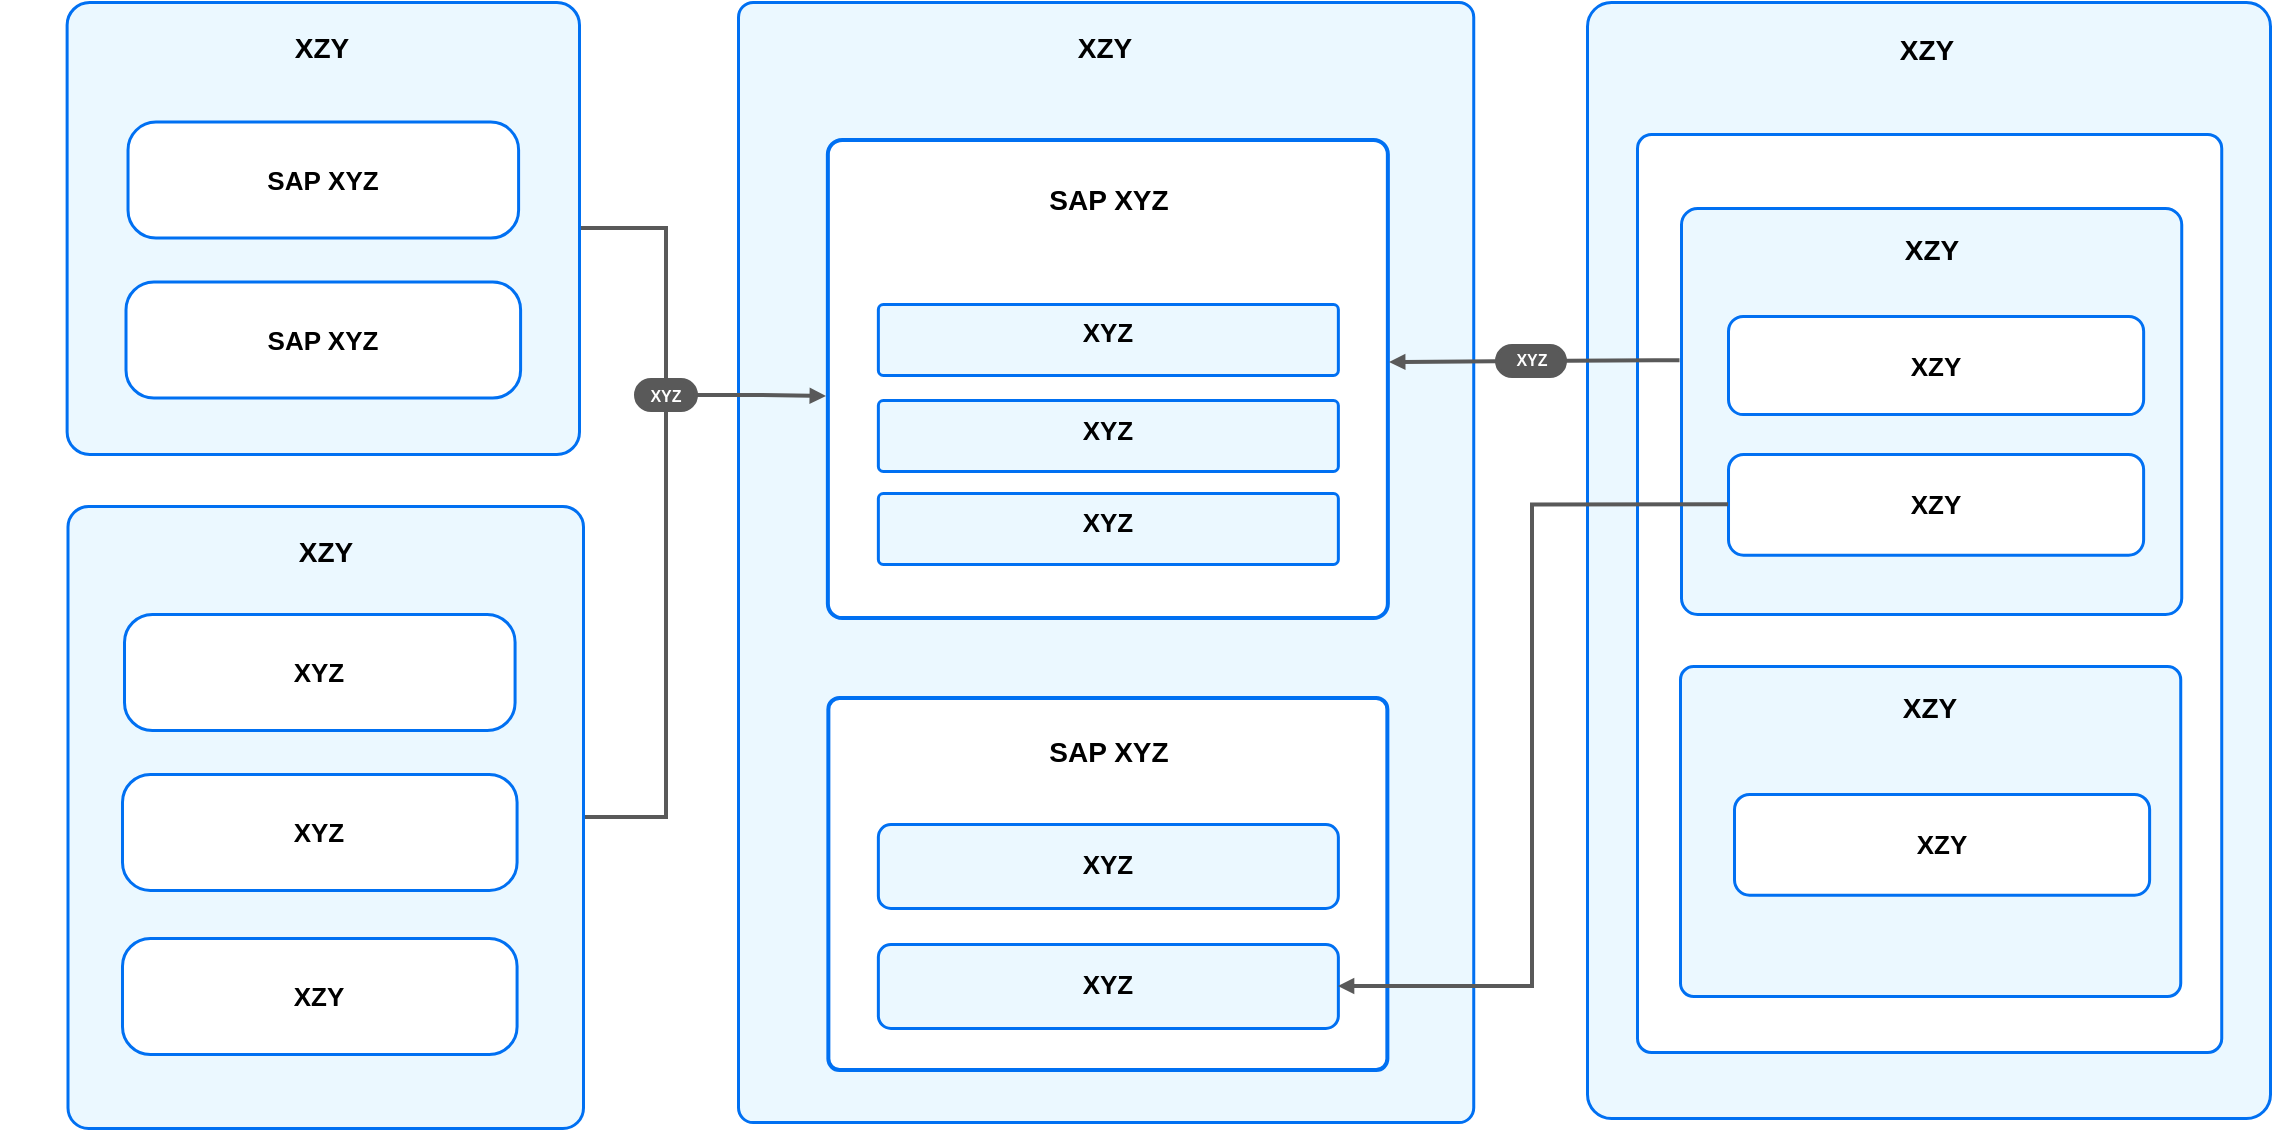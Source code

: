 <mxfile version="26.0.9">
  <diagram name="Page-1" id="D2mkemK1pfjjcZlUskxY">
    <mxGraphModel dx="1761" dy="2732" grid="1" gridSize="10" guides="0" tooltips="1" connect="1" arrows="1" fold="1" page="1" pageScale="1" pageWidth="1100" pageHeight="850" math="0" shadow="0">
      <root>
        <mxCell id="0" />
        <mxCell id="1" parent="0" />
        <mxCell id="FTVYmsemLhQfNNow4BaC-87" value="&lt;p style=&quot;margin-top: 6pt ; margin-bottom: 0pt ; margin-left: 0in ; direction: ltr ; unicode-bidi: embed ; vertical-align: baseline ; word-break: normal ; font-size: 14px&quot;&gt;&lt;br&gt;&lt;/p&gt;" style="rounded=1;whiteSpace=wrap;html=1;align=center;fontStyle=1;verticalAlign=middle;strokeColor=#0070F2;fillColor=#EBF8FF;strokeWidth=1.5;fontSize=12;fontFamily=Helvetica;container=0;recursiveResize=0;collapsible=0;fontColor=default;arcSize=2;" parent="1" vertex="1">
          <mxGeometry x="390" y="-1598" width="367.62" height="560" as="geometry" />
        </mxCell>
        <mxCell id="FTVYmsemLhQfNNow4BaC-88" value="&lt;span style=&quot;caret-color: rgba(0, 0, 0, 0); color: rgba(0, 0, 0, 0); font-family: monospace; font-size: 0px; font-style: normal; font-variant-caps: normal; font-weight: 400; letter-spacing: normal; text-align: start; text-indent: 0px; text-transform: none; word-spacing: 0px; -webkit-text-stroke-width: 0px; background-color: rgb(248, 249, 250); text-decoration: none; float: none; display: inline !important;&quot;&gt;%3CmxGraphModel%3E%3Croot%3E%3CmxCell%20id%3D%220%22%2F%3E%3CmxCell%20id%3D%221%22%20parent%3D%220%22%2F%3E%3CmxCell%20id%3D%222%22%20value%3D%22%26lt%3Bp%20style%3D%26quot%3Bcaret-color%3A%20rgb(0%2C%200%2C%200)%3B%20color%3A%20rgb(0%2C%200%2C%200)%3B%20margin-top%3A%200pt%3B%20margin-bottom%3A%200pt%3B%20margin-left%3A%200in%3B%20direction%3A%20ltr%3B%20unicode-bidi%3A%20embed%3B%20word-break%3A%20normal%3B%26quot%3B%26gt%3B%26lt%3Bspan%20style%3D%26quot%3Bcolor%3A%20rgb(89%2C%2089%2C%2089)%3B%20font-size%3A%2016px%3B%20font-weight%3A%20700%3B%26quot%3B%26gt%3BSAP%20Data%20Warehouse%26amp%3Bnbsp%3BCloud%26lt%3B%2Fspan%26gt%3B%26lt%3Bbr%26gt%3B%26lt%3B%2Fp%26gt%3B%22%20style%3D%22rounded%3D0%3BwhiteSpace%3Dwrap%3Bhtml%3D1%3BstrokeColor%3D%23B3B3B3%3BstrokeWidth%3D2%3BfillColor%3Dnone%3Balign%3Dleft%3BverticalAlign%3Dtop%3BfontSize%3D11%3BfontFamily%3DArial%3Bcontainer%3D1%3BrecursiveResize%3D0%3Bcollapsible%3D0%3BfontColor%3D%23595959%3B%22%20vertex%3D%221%22%20parent%3D%221%22%3E%3CmxGeometry%20x%3D%22600%22%20y%3D%22560%22%20width%3D%22400%22%20height%3D%22435%22%20as%3D%22geometry%22%2F%3E%3C%2FmxCell%3E%3CmxCell%20id%3D%223%22%20style%3D%22edgeStyle%3Dnone%3Brounded%3D0%3BorthogonalLoop%3D1%3BjettySize%3Dauto%3Bhtml%3D1%3BentryX%3D0%3BentryY%3D0.5%3BentryDx%3D0%3BentryDy%3D0%3Bdashed%3D1%3BstartArrow%3Dclassic%3BstartFill%3D1%3BendArrow%3Dclassic%3BendFill%3D1%3BstrokeColor%3D%23C0399F%3BstrokeWidth%3D1%3BfontSize%3D16%3B%22%20edge%3D%221%22%20parent%3D%222%22%3E%3CmxGeometry%20relative%3D%221%22%20as%3D%22geometry%22%3E%3CmxPoint%20x%3D%22377%22%20y%3D%2277%22%20as%3D%22sourcePoint%22%2F%3E%3CmxPoint%20x%3D%22377%22%20y%3D%2277%22%20as%3D%22targetPoint%22%2F%3E%3C%2FmxGeometry%3E%3C%2FmxCell%3E" style="rounded=1;whiteSpace=wrap;html=1;strokeColor=#0070F2;strokeWidth=2;fillColor=default;align=left;verticalAlign=top;fontSize=11;fontFamily=Arial;container=0;recursiveResize=0;collapsible=0;fontColor=#595959;arcSize=3;" parent="1" vertex="1">
          <mxGeometry x="434.93" y="-1529" width="280" height="239" as="geometry" />
        </mxCell>
        <mxCell id="FTVYmsemLhQfNNow4BaC-89" value="" style="rounded=1;whiteSpace=wrap;html=1;fontSize=11;fontFamily=Arial;align=left;verticalAlign=top;fillColor=default;strokeColor=#0070F2;fontColor=#595959;strokeWidth=2;container=0;arcSize=3;" parent="1" vertex="1">
          <mxGeometry x="435.18" y="-1250" width="279.5" height="186" as="geometry" />
        </mxCell>
        <mxCell id="FTVYmsemLhQfNNow4BaC-90" value="&lt;b style=&quot;font-size: 14px;&quot;&gt;SAP XYZ&lt;/b&gt;" style="text;html=1;strokeColor=none;fillColor=none;align=center;verticalAlign=middle;whiteSpace=wrap;rounded=0;fontSize=14;fontColor=#000000;opacity=0;container=0;" parent="1" vertex="1">
          <mxGeometry x="436" y="-1238" width="279" height="30" as="geometry" />
        </mxCell>
        <mxCell id="FTVYmsemLhQfNNow4BaC-91" value="&lt;p style=&quot;margin-top: 0pt; margin-bottom: 0pt; margin-left: 0in; direction: ltr; unicode-bidi: embed; word-break: normal; font-size: 13px;&quot;&gt;&lt;/p&gt;&lt;div style=&quot;font-size: 13px;&quot;&gt;&lt;p style=&quot;margin-top: 0pt; margin-bottom: 0pt; margin-left: 0in; direction: ltr; unicode-bidi: embed; word-break: normal; font-size: 13px;&quot;&gt;XYZ&lt;/p&gt;&lt;/div&gt;&lt;p style=&quot;font-size: 13px;&quot;&gt;&lt;/p&gt;" style="rounded=1;whiteSpace=wrap;html=1;strokeColor=#0070F2;strokeWidth=1.5;fillColor=#EBF8FF;align=center;verticalAlign=top;fontStyle=1;fontSize=13;fontFamily=Arial;fontColor=#000000;spacingTop=6;container=0;" parent="1" vertex="1">
          <mxGeometry x="459.93" y="-1187" width="230" height="42" as="geometry" />
        </mxCell>
        <mxCell id="FTVYmsemLhQfNNow4BaC-93" value="&lt;p style=&quot;margin-top: 0pt; margin-bottom: 0pt; margin-left: 0in; direction: ltr; unicode-bidi: embed; word-break: normal; font-size: 13px;&quot;&gt;&lt;/p&gt;&lt;div style=&quot;font-size: 13px;&quot;&gt;&lt;p style=&quot;margin-top: 0pt; margin-bottom: 0pt; margin-left: 0in; direction: ltr; unicode-bidi: embed; word-break: normal; font-size: 13px;&quot;&gt;XYZ&lt;/p&gt;&lt;/div&gt;&lt;p style=&quot;font-size: 13px;&quot;&gt;&lt;/p&gt;" style="rounded=1;whiteSpace=wrap;html=1;strokeColor=#0070F2;strokeWidth=1.5;fillColor=#EBF8FF;align=center;verticalAlign=top;fontStyle=1;fontSize=13;fontFamily=Arial;fontColor=#000000;spacingTop=6;container=0;" parent="1" vertex="1">
          <mxGeometry x="459.93" y="-1127" width="230" height="42" as="geometry" />
        </mxCell>
        <mxCell id="FTVYmsemLhQfNNow4BaC-95" style="edgeStyle=orthogonalEdgeStyle;rounded=0;orthogonalLoop=1;jettySize=auto;html=1;exitX=0.5;exitY=1;exitDx=0;exitDy=0;fontFamily=Helvetica;fontSize=15;fontColor=#595959;strokeColor=#595959;strokeWidth=2;" parent="1" edge="1">
          <mxGeometry relative="1" as="geometry">
            <mxPoint x="549.014" y="-1270.5" as="sourcePoint" />
            <mxPoint x="549.014" y="-1270.5" as="targetPoint" />
          </mxGeometry>
        </mxCell>
        <mxCell id="FTVYmsemLhQfNNow4BaC-96" value="&lt;font style=&quot;font-size: 14px;&quot;&gt;&lt;span style=&quot;font-size: 14px;&quot;&gt;&lt;b style=&quot;font-size: 14px;&quot;&gt;SAP XYZ&lt;/b&gt;&lt;/span&gt;&lt;/font&gt;" style="text;whiteSpace=wrap;html=1;align=center;spacing=0;container=0;fontColor=default;fontSize=14;" parent="1" vertex="1">
          <mxGeometry x="436" y="-1512" width="279" height="30.06" as="geometry" />
        </mxCell>
        <mxCell id="FTVYmsemLhQfNNow4BaC-102" value="&lt;p style=&quot;margin-top: 0pt; margin-bottom: 0pt; margin-left: 0in; direction: ltr; unicode-bidi: embed; word-break: normal; font-size: 13px;&quot;&gt;&lt;/p&gt;&lt;div style=&quot;line-height: 150%; font-size: 13px;&quot;&gt;&lt;font style=&quot;font-size: 13px; line-height: 2.1;&quot; face=&quot;Helvetica&quot;&gt;XYZ&lt;/font&gt;&lt;br style=&quot;font-size: 13px;&quot;&gt;&lt;/div&gt;&lt;p style=&quot;font-size: 13px;&quot;&gt;&lt;/p&gt;" style="rounded=1;whiteSpace=wrap;html=1;strokeColor=#0070F2;strokeWidth=1.5;fillColor=#EBF8FF;align=center;verticalAlign=middle;fontStyle=1;fontSize=13;fontFamily=Arial;fontColor=#000000;spacing=-1;spacingTop=8;container=0;arcSize=7;flipH=0;" parent="1" vertex="1">
          <mxGeometry x="459.93" y="-1399" width="230" height="35.51" as="geometry" />
        </mxCell>
        <mxCell id="FTVYmsemLhQfNNow4BaC-103" value="&lt;p style=&quot;margin-top: 0pt; margin-bottom: 0pt; margin-left: 0in; direction: ltr; unicode-bidi: embed; word-break: normal; font-size: 13px;&quot;&gt;&lt;/p&gt;&lt;div style=&quot;font-size: 13px;&quot;&gt;&lt;font style=&quot;font-size: 13px; line-height: 2.1;&quot; face=&quot;Helvetica&quot;&gt;XYZ&lt;/font&gt;&lt;br style=&quot;font-size: 13px;&quot;&gt;&lt;/div&gt;&lt;p style=&quot;font-size: 13px;&quot;&gt;&lt;/p&gt;" style="rounded=1;whiteSpace=wrap;html=1;strokeColor=#0070F2;strokeWidth=1.5;fillColor=#EBF8FF;align=center;verticalAlign=middle;fontStyle=1;fontSize=13;fontFamily=Arial;fontColor=#000000;labelPosition=center;verticalLabelPosition=middle;spacingTop=7;container=0;arcSize=7;flipH=0;" parent="1" vertex="1">
          <mxGeometry x="459.93" y="-1447" width="230" height="35.51" as="geometry" />
        </mxCell>
        <mxCell id="FTVYmsemLhQfNNow4BaC-104" value="&lt;p style=&quot;margin-top: 0pt; margin-bottom: 0pt; margin-left: 0in; direction: ltr; unicode-bidi: embed; word-break: normal; font-size: 13px;&quot;&gt;&lt;/p&gt;&lt;div style=&quot;font-size: 13px;&quot;&gt;&lt;font style=&quot;font-size: 13px; line-height: 2.1;&quot; face=&quot;Helvetica&quot;&gt;XYZ&lt;/font&gt;&lt;br style=&quot;font-size: 13px;&quot;&gt;&lt;/div&gt;&lt;p style=&quot;font-size: 13px;&quot;&gt;&lt;/p&gt;" style="rounded=1;whiteSpace=wrap;html=1;strokeColor=#0070F2;strokeWidth=1.5;fillColor=#EBF8FF;align=center;verticalAlign=middle;fontStyle=1;fontSize=13;fontFamily=Arial;fontColor=#000000;labelPosition=center;verticalLabelPosition=middle;spacingTop=7;container=0;arcSize=7;flipH=0;" parent="1" vertex="1">
          <mxGeometry x="459.93" y="-1352.51" width="230" height="35.514" as="geometry" />
        </mxCell>
        <mxCell id="FTVYmsemLhQfNNow4BaC-105" style="edgeStyle=orthogonalEdgeStyle;rounded=0;orthogonalLoop=1;jettySize=auto;html=1;entryX=0.5;entryY=0;entryDx=0;entryDy=0;endArrow=none;endFill=0;strokeColor=#595959;strokeWidth=2;align=center;verticalAlign=middle;fontFamily=Helvetica;fontSize=11;fontColor=default;labelBackgroundColor=default;exitX=1;exitY=0.5;exitDx=0;exitDy=0;" parent="1" source="FTVYmsemLhQfNNow4BaC-112" target="FTVYmsemLhQfNNow4BaC-110" edge="1">
          <mxGeometry relative="1" as="geometry">
            <mxPoint x="418.19" y="-1485" as="sourcePoint" />
            <Array as="points">
              <mxPoint x="354" y="-1485" />
            </Array>
          </mxGeometry>
        </mxCell>
        <mxCell id="FTVYmsemLhQfNNow4BaC-106" style="edgeStyle=orthogonalEdgeStyle;rounded=0;orthogonalLoop=1;jettySize=auto;html=1;endArrow=none;endFill=0;strokeColor=#595959;strokeWidth=2;align=center;verticalAlign=middle;fontFamily=Helvetica;fontSize=11;fontColor=default;labelBackgroundColor=default;entryX=0.5;entryY=1;entryDx=0;entryDy=0;" parent="1" source="FTVYmsemLhQfNNow4BaC-107" target="FTVYmsemLhQfNNow4BaC-110" edge="1">
          <mxGeometry relative="1" as="geometry">
            <mxPoint x="418.63" y="-1190.444" as="sourcePoint" />
            <mxPoint x="357" y="-1414" as="targetPoint" />
            <Array as="points">
              <mxPoint x="354" y="-1191" />
            </Array>
          </mxGeometry>
        </mxCell>
        <mxCell id="FTVYmsemLhQfNNow4BaC-107" value="&lt;p style=&quot;margin-top: 6pt; margin-bottom: 0pt; margin-left: 0in; direction: ltr; unicode-bidi: embed; vertical-align: baseline; word-break: normal; font-size: 14px;&quot;&gt;&lt;font style=&quot;font-size: 14px;&quot;&gt;XZY&lt;/font&gt;&lt;/p&gt;" style="rounded=1;whiteSpace=wrap;html=1;align=center;fontStyle=1;verticalAlign=top;strokeColor=#0070F2;fillColor=#EBF8FF;strokeWidth=1.5;fontSize=14;fontFamily=Helvetica;container=0;recursiveResize=0;collapsible=0;fontColor=default;arcSize=4;" parent="1" vertex="1">
          <mxGeometry x="54.75" y="-1346" width="257.75" height="311" as="geometry" />
        </mxCell>
        <mxCell id="FTVYmsemLhQfNNow4BaC-108" style="edgeStyle=none;rounded=0;orthogonalLoop=1;jettySize=auto;html=1;entryX=0;entryY=0.5;entryDx=0;entryDy=0;dashed=1;startArrow=classic;startFill=1;endArrow=classic;endFill=1;strokeColor=#C0399F;strokeWidth=1;fontSize=16;" parent="1" edge="1">
          <mxGeometry relative="1" as="geometry">
            <mxPoint x="30" y="-1550" as="sourcePoint" />
            <mxPoint x="30" y="-1550" as="targetPoint" />
          </mxGeometry>
        </mxCell>
        <mxCell id="FTVYmsemLhQfNNow4BaC-109" value="" style="edgeStyle=orthogonalEdgeStyle;rounded=0;orthogonalLoop=1;jettySize=auto;html=1;strokeColor=#595959;strokeWidth=2;align=center;verticalAlign=middle;fontFamily=Helvetica;fontSize=11;fontColor=#FFFFFF;labelBackgroundColor=default;startArrow=none;endArrow=block;endFill=1;endSize=3;" parent="1" source="FTVYmsemLhQfNNow4BaC-110" edge="1">
          <mxGeometry relative="1" as="geometry">
            <mxPoint x="434" y="-1401" as="targetPoint" />
            <Array as="points">
              <mxPoint x="401.5" y="-1401" />
              <mxPoint x="401.5" y="-1401" />
            </Array>
          </mxGeometry>
        </mxCell>
        <mxCell id="FTVYmsemLhQfNNow4BaC-110" value="&lt;div style=&quot;text-align: left;&quot;&gt;&lt;span style=&quot;background-color: initial; font-variant-ligatures: common-ligatures;&quot;&gt;&lt;font face=&quot;Slack-Lato, Slack-Fractions, appleLogo, sans-serif&quot;&gt;XYZ&lt;/font&gt;&lt;/span&gt;&lt;/div&gt;" style="rounded=1;whiteSpace=wrap;html=1;arcSize=51;fillColor=#595959;fontColor=#ffffff;strokeColor=#595959;fontFamily=Helvetica;fontSize=8;autosize=1;absoluteArcSize=1;strokeWidth=2;labelBackgroundColor=none;container=0;verticalAlign=middle;fontStyle=1;spacing=0;gradientColor=none;" parent="1" vertex="1">
          <mxGeometry x="339" y="-1409" width="30" height="15" as="geometry" />
        </mxCell>
        <mxCell id="FTVYmsemLhQfNNow4BaC-111" value="" style="group" parent="1" vertex="1" connectable="0">
          <mxGeometry x="54.31" y="-1598" width="256.19" height="226" as="geometry" />
        </mxCell>
        <mxCell id="FTVYmsemLhQfNNow4BaC-112" value="&lt;span style=&quot;color: rgb(0, 0, 0); font-family: Arial; font-size: 14px; font-style: normal; font-variant-ligatures: normal; font-variant-caps: normal; font-weight: 700; letter-spacing: normal; orphans: 2; text-align: center; text-indent: 0px; text-transform: none; widows: 2; word-spacing: 0px; -webkit-text-stroke-width: 0px; white-space: normal; text-decoration-thickness: initial; text-decoration-style: initial; text-decoration-color: initial; float: none; display: inline !important;&quot;&gt;XZY&lt;/span&gt;" style="rounded=1;whiteSpace=wrap;html=1;align=center;fontStyle=1;verticalAlign=top;strokeColor=#0070F2;fillColor=#EBF8FF;strokeWidth=1.5;fontSize=14;fontFamily=Helvetica;container=0;recursiveResize=0;collapsible=0;fontColor=default;arcSize=5;spacingTop=8;" parent="FTVYmsemLhQfNNow4BaC-111" vertex="1">
          <mxGeometry width="256.19" height="226" as="geometry" />
        </mxCell>
        <mxCell id="FTVYmsemLhQfNNow4BaC-113" value="&lt;font style=&quot;font-size: 13px;&quot;&gt;&lt;b style=&quot;font-size: 13px;&quot;&gt;SAP XYZ&lt;/b&gt;&lt;/font&gt;" style="rounded=1;whiteSpace=wrap;html=1;strokeColor=#0070F2;strokeWidth=1.5;fillColor=#ffffff;align=center;verticalAlign=middle;fontSize=13;fontFamily=Helvetica;container=0;recursiveResize=0;collapsible=0;fontColor=#000000;arcSize=24;" parent="FTVYmsemLhQfNNow4BaC-111" vertex="1">
          <mxGeometry x="29.447" y="139.749" width="197.296" height="57.983" as="geometry" />
        </mxCell>
        <mxCell id="FTVYmsemLhQfNNow4BaC-114" value="&lt;font style=&quot;font-size: 13px;&quot;&gt;&lt;b style=&quot;font-size: 13px;&quot;&gt;SAP&lt;/b&gt;&lt;/font&gt;&lt;font style=&quot;font-size: 13px;&quot;&gt;&lt;b style=&quot;font-size: 13px;&quot;&gt;&amp;nbsp;XYZ&lt;/b&gt;&lt;/font&gt;" style="rounded=1;whiteSpace=wrap;html=1;strokeColor=#0070F2;strokeWidth=1.5;fillColor=#ffffff;align=center;verticalAlign=middle;fontSize=13;fontFamily=Helvetica;container=0;recursiveResize=0;collapsible=0;fontColor=#000000;arcSize=24;" parent="FTVYmsemLhQfNNow4BaC-111" vertex="1">
          <mxGeometry x="30.453" y="59.788" width="195.283" height="57.983" as="geometry" />
        </mxCell>
        <mxCell id="FTVYmsemLhQfNNow4BaC-129" value="" style="rounded=1;whiteSpace=wrap;html=1;strokeColor=#0070F2;fillColor=#EBF8FF;arcSize=24;absoluteArcSize=1;imageWidth=64;imageHeight=64;strokeWidth=1.5;" parent="1" vertex="1">
          <mxGeometry x="814.5" y="-1598" width="341.5" height="558" as="geometry" />
        </mxCell>
        <mxCell id="FTVYmsemLhQfNNow4BaC-130" value="" style="rounded=1;whiteSpace=wrap;html=1;strokeColor=#0070F2;fillColor=#ffffff;arcSize=14;absoluteArcSize=1;imageWidth=64;imageHeight=64;strokeWidth=1.5;" parent="1" vertex="1">
          <mxGeometry x="839.5" y="-1532" width="292.12" height="459" as="geometry" />
        </mxCell>
        <mxCell id="FTVYmsemLhQfNNow4BaC-131" style="edgeStyle=orthogonalEdgeStyle;rounded=0;orthogonalLoop=1;jettySize=auto;html=1;fontColor=#FFFFFF;strokeColor=#595959;endArrow=block;endFill=1;strokeWidth=2;endSize=3;startArrow=none;exitX=-0.003;exitY=0.375;exitDx=0;exitDy=0;exitPerimeter=0;" parent="1" source="FTVYmsemLhQfNNow4BaC-154" edge="1">
          <mxGeometry relative="1" as="geometry">
            <mxPoint x="715.5" y="-1418" as="targetPoint" />
            <mxPoint x="1120.12" y="-1418.001" as="sourcePoint" />
            <Array as="points">
              <mxPoint x="848.5" y="-1419" />
              <mxPoint x="715.5" y="-1418" />
            </Array>
          </mxGeometry>
        </mxCell>
        <mxCell id="FTVYmsemLhQfNNow4BaC-132" value="&lt;b data-stringify-type=&quot;bold&quot; style=&quot;box-sizing: inherit; font-family: Slack-Lato, Slack-Fractions, appleLogo, sans-serif; font-size: 8px; font-variant-ligatures: common-ligatures; text-align: left;&quot;&gt;XYZ&lt;/b&gt;" style="rounded=1;whiteSpace=wrap;html=1;arcSize=50;fillColor=#595959;fontColor=#ffffff;strokeColor=#595959;fontFamily=Helvetica;fontSize=8;autosize=1;absoluteArcSize=1;strokeWidth=2;labelBackgroundColor=none;verticalAlign=bottom;fontStyle=1;gradientColor=none;" parent="1" vertex="1">
          <mxGeometry x="769.5" y="-1426" width="34" height="15" as="geometry" />
        </mxCell>
        <mxCell id="FTVYmsemLhQfNNow4BaC-154" value="&lt;p style=&quot;margin-top: 0pt; margin-bottom: 0pt; margin-left: 0in; direction: ltr; unicode-bidi: embed; word-break: normal; font-size: 14px;&quot;&gt;&lt;/p&gt;&lt;div style=&quot;font-size: 14px;&quot;&gt;&lt;font face=&quot;Helvetica&quot; style=&quot;font-size: 14px; line-height: 2.1;&quot;&gt;XZY&lt;/font&gt;&lt;br style=&quot;font-size: 14px;&quot;&gt;&lt;/div&gt;&lt;p style=&quot;font-size: 14px;&quot;&gt;&lt;/p&gt;" style="rounded=1;whiteSpace=wrap;html=1;strokeColor=#0070F2;strokeWidth=1.5;fillColor=#EBF8FF;align=center;verticalAlign=top;fontStyle=1;fontSize=14;fontFamily=Helvetica;fontColor=default;arcSize=4;" parent="1" vertex="1">
          <mxGeometry x="861.5" y="-1495" width="250.12" height="203" as="geometry" />
        </mxCell>
        <mxCell id="FTVYmsemLhQfNNow4BaC-156" value="XZY" style="rounded=1;whiteSpace=wrap;html=1;verticalAlign=middle;spacing=0;labelBackgroundColor=none;fillColor=#FFFFFF;strokeColor=#0170f2;fontColor=#000000;fontSize=13;align=center;fontFamily=Helvetica;strokeWidth=1.5;fontStyle=1" parent="1" vertex="1">
          <mxGeometry x="885" y="-1441" width="207.57" height="49" as="geometry" />
        </mxCell>
        <mxCell id="FTVYmsemLhQfNNow4BaC-157" value="XZY" style="rounded=1;whiteSpace=wrap;html=1;verticalAlign=middle;spacing=0;labelBackgroundColor=none;fillColor=#FFFFFF;strokeColor=#0170f2;fontColor=#000000;fontSize=13;align=center;fontFamily=Helvetica;strokeWidth=1.5;fontStyle=1" parent="1" vertex="1">
          <mxGeometry x="885.004" y="-1372.0" width="207.555" height="50.336" as="geometry" />
        </mxCell>
        <mxCell id="FTVYmsemLhQfNNow4BaC-159" style="edgeStyle=orthogonalEdgeStyle;rounded=0;orthogonalLoop=1;jettySize=auto;html=1;strokeColor=#595959;strokeWidth=2;align=center;verticalAlign=middle;fontFamily=Helvetica;fontSize=11;fontColor=#FFFFFF;labelBackgroundColor=default;startArrow=none;endArrow=block;endFill=1;endSize=3;exitX=0;exitY=0.5;exitDx=0;exitDy=0;entryX=1;entryY=0.5;entryDx=0;entryDy=0;" parent="1" source="FTVYmsemLhQfNNow4BaC-157" target="FTVYmsemLhQfNNow4BaC-93" edge="1">
          <mxGeometry relative="1" as="geometry">
            <mxPoint x="681.0" y="-1136.04" as="targetPoint" />
            <Array as="points">
              <mxPoint x="787" y="-1347" />
              <mxPoint x="787" y="-1106" />
            </Array>
            <mxPoint x="876.074" y="-1316.872" as="sourcePoint" />
          </mxGeometry>
        </mxCell>
        <mxCell id="K_cYLCUBnagIY3613sNu-3" value="&lt;p style=&quot;margin-top: 0pt; margin-bottom: 0pt; margin-left: 0in; direction: ltr; unicode-bidi: embed; word-break: normal; font-size: 14px;&quot;&gt;&lt;/p&gt;&lt;div style=&quot;font-size: 14px;&quot;&gt;&lt;font face=&quot;Helvetica&quot; style=&quot;font-size: 14px; line-height: 2.1;&quot;&gt;XZY&lt;/font&gt;&lt;br style=&quot;font-size: 14px;&quot;&gt;&lt;/div&gt;&lt;p style=&quot;font-size: 14px;&quot;&gt;&lt;/p&gt;" style="rounded=1;whiteSpace=wrap;html=1;strokeColor=#0070F2;strokeWidth=1.5;fillColor=#EBF8FF;align=center;verticalAlign=top;fontStyle=1;fontSize=14;fontFamily=Helvetica;fontColor=default;arcSize=4;" parent="1" vertex="1">
          <mxGeometry x="861" y="-1266" width="250.12" height="165" as="geometry" />
        </mxCell>
        <mxCell id="K_cYLCUBnagIY3613sNu-4" value="XZY" style="rounded=1;whiteSpace=wrap;html=1;verticalAlign=middle;spacing=0;labelBackgroundColor=none;fillColor=#FFFFFF;strokeColor=#0170f2;fontColor=#000000;fontSize=13;align=center;fontFamily=Helvetica;strokeWidth=1.5;fontStyle=1" parent="1" vertex="1">
          <mxGeometry x="888.004" y="-1202.0" width="207.555" height="50.336" as="geometry" />
        </mxCell>
        <mxCell id="K_cYLCUBnagIY3613sNu-5" value="&lt;font style=&quot;font-size: 13px;&quot;&gt;&lt;b style=&quot;font-size: 13px;&quot;&gt;XYZ&lt;/b&gt;&lt;/font&gt;" style="rounded=1;whiteSpace=wrap;html=1;strokeColor=#0070F2;strokeWidth=1.5;fillColor=#ffffff;align=center;verticalAlign=middle;fontSize=13;fontFamily=Helvetica;container=0;recursiveResize=0;collapsible=0;fontColor=#000000;arcSize=24;" parent="1" vertex="1">
          <mxGeometry x="81.997" y="-1212.041" width="197.296" height="57.983" as="geometry" />
        </mxCell>
        <mxCell id="K_cYLCUBnagIY3613sNu-6" value="&lt;font style=&quot;font-size: 13px;&quot;&gt;&lt;b style=&quot;font-size: 13px;&quot;&gt;XYZ&lt;/b&gt;&lt;/font&gt;" style="rounded=1;whiteSpace=wrap;html=1;strokeColor=#0070F2;strokeWidth=1.5;fillColor=#ffffff;align=center;verticalAlign=middle;fontSize=13;fontFamily=Helvetica;container=0;recursiveResize=0;collapsible=0;fontColor=#000000;arcSize=24;" parent="1" vertex="1">
          <mxGeometry x="83.003" y="-1292.002" width="195.283" height="57.983" as="geometry" />
        </mxCell>
        <mxCell id="K_cYLCUBnagIY3613sNu-7" value="&lt;font style=&quot;font-size: 13px;&quot;&gt;&lt;b style=&quot;font-size: 13px;&quot;&gt;XZY&lt;/b&gt;&lt;/font&gt;" style="rounded=1;whiteSpace=wrap;html=1;strokeColor=#0070F2;strokeWidth=1.5;fillColor=#ffffff;align=center;verticalAlign=middle;fontSize=13;fontFamily=Helvetica;container=0;recursiveResize=0;collapsible=0;fontColor=#000000;arcSize=24;" parent="1" vertex="1">
          <mxGeometry x="81.997" y="-1130.001" width="197.296" height="57.983" as="geometry" />
        </mxCell>
        <mxCell id="8Afb5fDXed_ygH86PUUJ-1" value="&lt;p class=&quot;p1&quot; style=&quot;margin: 0px; font-variant-numeric: normal; font-variant-east-asian: normal; font-variant-alternates: normal; font-kerning: auto; font-optical-sizing: auto; font-feature-settings: normal; font-variation-settings: normal; font-variant-position: normal; font-stretch: normal; font-size: 14px; line-height: normal;&quot;&gt;XZY&lt;/p&gt;" style="text;whiteSpace=wrap;html=1;fontFamily=Helvetica;fontSize=14;fontStyle=1;verticalAlign=middle;fontColor=default;align=center;" parent="1" vertex="1">
          <mxGeometry x="392" y="-1588" width="363" height="23" as="geometry" />
        </mxCell>
        <mxCell id="8Afb5fDXed_ygH86PUUJ-2" value="&lt;p class=&quot;p1&quot; style=&quot;margin: 0px; font-variant-numeric: normal; font-variant-east-asian: normal; font-variant-alternates: normal; font-kerning: auto; font-optical-sizing: auto; font-feature-settings: normal; font-variation-settings: normal; font-variant-position: normal; font-stretch: normal; font-size: 14px; line-height: normal;&quot;&gt;XZY&lt;/p&gt;" style="text;whiteSpace=wrap;html=1;fontFamily=Helvetica;fontSize=14;fontStyle=1;verticalAlign=middle;fontColor=default;align=center;" parent="1" vertex="1">
          <mxGeometry x="816" y="-1587" width="337" height="23" as="geometry" />
        </mxCell>
      </root>
    </mxGraphModel>
  </diagram>
</mxfile>
